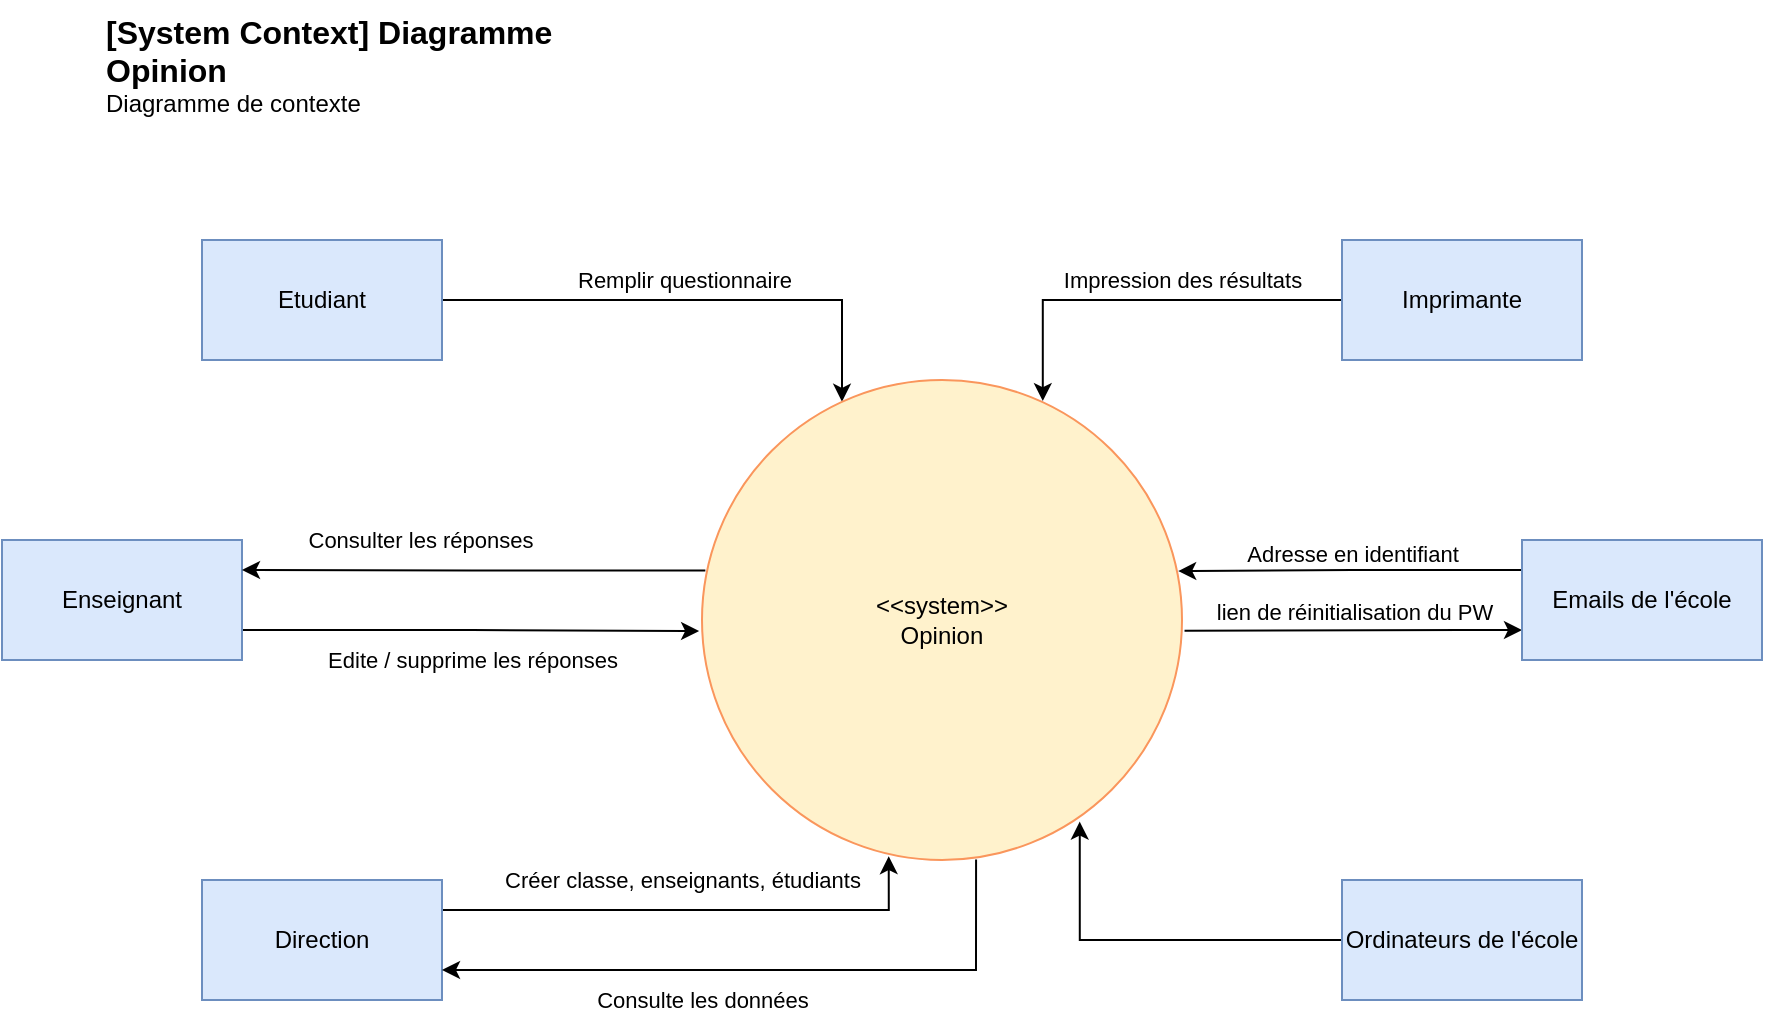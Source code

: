 <mxfile version="19.0.3" type="github">
  <diagram id="e363_-mx_vtwIWTnsq79" name="Page-1">
    <mxGraphModel dx="1337" dy="542" grid="1" gridSize="10" guides="1" tooltips="1" connect="1" arrows="1" fold="1" page="1" pageScale="1" pageWidth="827" pageHeight="1169" math="0" shadow="0">
      <root>
        <mxCell id="0" />
        <mxCell id="1" parent="0" />
        <mxCell id="8yhviAMyGkTpuzAkyulQ-7" value="Remplir questionnaire" style="edgeStyle=orthogonalEdgeStyle;rounded=0;orthogonalLoop=1;jettySize=auto;html=1;exitX=1;exitY=0.5;exitDx=0;exitDy=0;" parent="1" source="8yhviAMyGkTpuzAkyulQ-1" target="8yhviAMyGkTpuzAkyulQ-4" edge="1">
          <mxGeometry x="-0.035" y="10" relative="1" as="geometry">
            <Array as="points">
              <mxPoint x="480" y="200" />
            </Array>
            <mxPoint as="offset" />
          </mxGeometry>
        </mxCell>
        <mxCell id="8yhviAMyGkTpuzAkyulQ-1" value="Etudiant" style="rounded=0;whiteSpace=wrap;html=1;fillColor=#dae8fc;strokeColor=#6c8ebf;" parent="1" vertex="1">
          <mxGeometry x="160" y="170" width="120" height="60" as="geometry" />
        </mxCell>
        <mxCell id="8yhviAMyGkTpuzAkyulQ-9" value="Edite / supprime les réponses" style="edgeStyle=orthogonalEdgeStyle;rounded=0;orthogonalLoop=1;jettySize=auto;html=1;exitX=1;exitY=0.75;exitDx=0;exitDy=0;entryX=-0.006;entryY=0.523;entryDx=0;entryDy=0;entryPerimeter=0;" parent="1" source="8yhviAMyGkTpuzAkyulQ-2" target="8yhviAMyGkTpuzAkyulQ-4" edge="1">
          <mxGeometry x="0.009" y="-15" relative="1" as="geometry">
            <mxPoint as="offset" />
          </mxGeometry>
        </mxCell>
        <mxCell id="8yhviAMyGkTpuzAkyulQ-2" value="Enseignant" style="rounded=0;whiteSpace=wrap;html=1;fillColor=#dae8fc;strokeColor=#6c8ebf;" parent="1" vertex="1">
          <mxGeometry x="60" y="320" width="120" height="60" as="geometry" />
        </mxCell>
        <mxCell id="8yhviAMyGkTpuzAkyulQ-10" value="Créer classe, enseignants, étudiants" style="edgeStyle=orthogonalEdgeStyle;rounded=0;orthogonalLoop=1;jettySize=auto;html=1;exitX=1;exitY=0.25;exitDx=0;exitDy=0;entryX=0.389;entryY=0.992;entryDx=0;entryDy=0;entryPerimeter=0;" parent="1" source="8yhviAMyGkTpuzAkyulQ-3" target="8yhviAMyGkTpuzAkyulQ-4" edge="1">
          <mxGeometry x="-0.041" y="15" relative="1" as="geometry">
            <mxPoint as="offset" />
          </mxGeometry>
        </mxCell>
        <mxCell id="8yhviAMyGkTpuzAkyulQ-3" value="Direction" style="rounded=0;whiteSpace=wrap;html=1;fillColor=#dae8fc;strokeColor=#6c8ebf;" parent="1" vertex="1">
          <mxGeometry x="160" y="490" width="120" height="60" as="geometry" />
        </mxCell>
        <mxCell id="8yhviAMyGkTpuzAkyulQ-8" style="edgeStyle=orthogonalEdgeStyle;rounded=0;orthogonalLoop=1;jettySize=auto;html=1;exitX=0.007;exitY=0.397;exitDx=0;exitDy=0;entryX=1;entryY=0.25;entryDx=0;entryDy=0;exitPerimeter=0;" parent="1" source="8yhviAMyGkTpuzAkyulQ-4" target="8yhviAMyGkTpuzAkyulQ-2" edge="1">
          <mxGeometry relative="1" as="geometry" />
        </mxCell>
        <mxCell id="8yhviAMyGkTpuzAkyulQ-14" value="Consulter les réponses" style="edgeLabel;html=1;align=center;verticalAlign=middle;resizable=0;points=[];" parent="8yhviAMyGkTpuzAkyulQ-8" vertex="1" connectable="0">
          <mxGeometry x="0.237" y="-2" relative="1" as="geometry">
            <mxPoint y="-13" as="offset" />
          </mxGeometry>
        </mxCell>
        <mxCell id="8yhviAMyGkTpuzAkyulQ-11" value="Consulte les données" style="edgeStyle=orthogonalEdgeStyle;rounded=0;orthogonalLoop=1;jettySize=auto;html=1;exitX=0.571;exitY=0.999;exitDx=0;exitDy=0;entryX=1;entryY=0.75;entryDx=0;entryDy=0;exitPerimeter=0;" parent="1" source="8yhviAMyGkTpuzAkyulQ-4" target="8yhviAMyGkTpuzAkyulQ-3" edge="1">
          <mxGeometry x="0.193" y="15" relative="1" as="geometry">
            <mxPoint as="offset" />
          </mxGeometry>
        </mxCell>
        <mxCell id="8yhviAMyGkTpuzAkyulQ-4" value="&amp;lt;&amp;lt;system&amp;gt;&amp;gt;&lt;br&gt;Opinion" style="ellipse;whiteSpace=wrap;html=1;aspect=fixed;fillColor=#fff2cc;strokeColor=#FA965C;gradientColor=none;gradientDirection=radial;" parent="1" vertex="1">
          <mxGeometry x="410" y="240" width="240" height="240" as="geometry" />
        </mxCell>
        <object placeholders="1" c4Name="[System Context] Diagramme Opinion" c4Type="ContainerScopeBoundary" c4Description="Diagramme de contexte" label="&lt;font style=&quot;font-size: 16px&quot;&gt;&lt;b&gt;&lt;div style=&quot;text-align: left&quot;&gt;%c4Name%&lt;/div&gt;&lt;/b&gt;&lt;/font&gt;&lt;div style=&quot;text-align: left&quot;&gt;%c4Description%&lt;/div&gt;" id="8yhviAMyGkTpuzAkyulQ-5">
          <mxCell style="text;html=1;strokeColor=none;fillColor=none;align=left;verticalAlign=top;whiteSpace=wrap;rounded=0;metaEdit=1;allowArrows=0;resizable=1;rotatable=0;connectable=0;recursiveResize=0;expand=0;pointerEvents=0;points=[[0.25,0,0],[0.5,0,0],[0.75,0,0],[1,0.25,0],[1,0.5,0],[1,0.75,0],[0.75,1,0],[0.5,1,0],[0.25,1,0],[0,0.75,0],[0,0.5,0],[0,0.25,0]];" parent="1" vertex="1">
            <mxGeometry x="110" y="50" width="260" height="40" as="geometry" />
          </mxCell>
        </object>
        <mxCell id="I7zlz1hW7VT6ed6lZzYY-4" value="Impression des résultats" style="edgeStyle=orthogonalEdgeStyle;rounded=0;orthogonalLoop=1;jettySize=auto;html=1;entryX=0.71;entryY=0.044;entryDx=0;entryDy=0;entryPerimeter=0;" edge="1" parent="1" source="I7zlz1hW7VT6ed6lZzYY-1" target="8yhviAMyGkTpuzAkyulQ-4">
          <mxGeometry x="-0.201" y="-10" relative="1" as="geometry">
            <mxPoint as="offset" />
          </mxGeometry>
        </mxCell>
        <mxCell id="I7zlz1hW7VT6ed6lZzYY-1" value="Imprimante" style="rounded=0;whiteSpace=wrap;html=1;fillColor=#dae8fc;strokeColor=#6c8ebf;" vertex="1" parent="1">
          <mxGeometry x="730" y="170" width="120" height="60" as="geometry" />
        </mxCell>
        <mxCell id="I7zlz1hW7VT6ed6lZzYY-3" style="edgeStyle=orthogonalEdgeStyle;rounded=0;orthogonalLoop=1;jettySize=auto;html=1;entryX=0.787;entryY=0.92;entryDx=0;entryDy=0;entryPerimeter=0;verticalAlign=bottom;" edge="1" parent="1" source="I7zlz1hW7VT6ed6lZzYY-2" target="8yhviAMyGkTpuzAkyulQ-4">
          <mxGeometry relative="1" as="geometry" />
        </mxCell>
        <mxCell id="I7zlz1hW7VT6ed6lZzYY-2" value="Ordinateurs de l&#39;école" style="rounded=0;whiteSpace=wrap;html=1;strokeColor=#6c8ebf;fillColor=#dae8fc;gradientDirection=radial;" vertex="1" parent="1">
          <mxGeometry x="730" y="490" width="120" height="60" as="geometry" />
        </mxCell>
        <mxCell id="I7zlz1hW7VT6ed6lZzYY-7" value="lien de réinitialisation du PW" style="edgeStyle=orthogonalEdgeStyle;rounded=0;orthogonalLoop=1;jettySize=auto;html=1;exitX=0;exitY=0.75;exitDx=0;exitDy=0;startArrow=classic;startFill=1;endArrow=none;endFill=0;verticalAlign=bottom;" edge="1" parent="1" source="I7zlz1hW7VT6ed6lZzYY-5">
          <mxGeometry relative="1" as="geometry">
            <mxPoint x="651.267" y="365.333" as="targetPoint" />
            <Array as="points">
              <mxPoint x="790" y="365" />
              <mxPoint x="790" y="365" />
            </Array>
          </mxGeometry>
        </mxCell>
        <mxCell id="I7zlz1hW7VT6ed6lZzYY-8" value="Adresse en identifiant" style="edgeStyle=orthogonalEdgeStyle;rounded=0;orthogonalLoop=1;jettySize=auto;html=1;exitX=0;exitY=0.25;exitDx=0;exitDy=0;entryX=0.992;entryY=0.398;entryDx=0;entryDy=0;entryPerimeter=0;startArrow=none;startFill=0;endArrow=classic;endFill=1;verticalAlign=bottom;" edge="1" parent="1" source="I7zlz1hW7VT6ed6lZzYY-5" target="8yhviAMyGkTpuzAkyulQ-4">
          <mxGeometry relative="1" as="geometry" />
        </mxCell>
        <mxCell id="I7zlz1hW7VT6ed6lZzYY-5" value="Emails de l&#39;école" style="rounded=0;whiteSpace=wrap;html=1;strokeColor=#6c8ebf;fillColor=#dae8fc;gradientDirection=radial;" vertex="1" parent="1">
          <mxGeometry x="820" y="320" width="120" height="60" as="geometry" />
        </mxCell>
      </root>
    </mxGraphModel>
  </diagram>
</mxfile>
